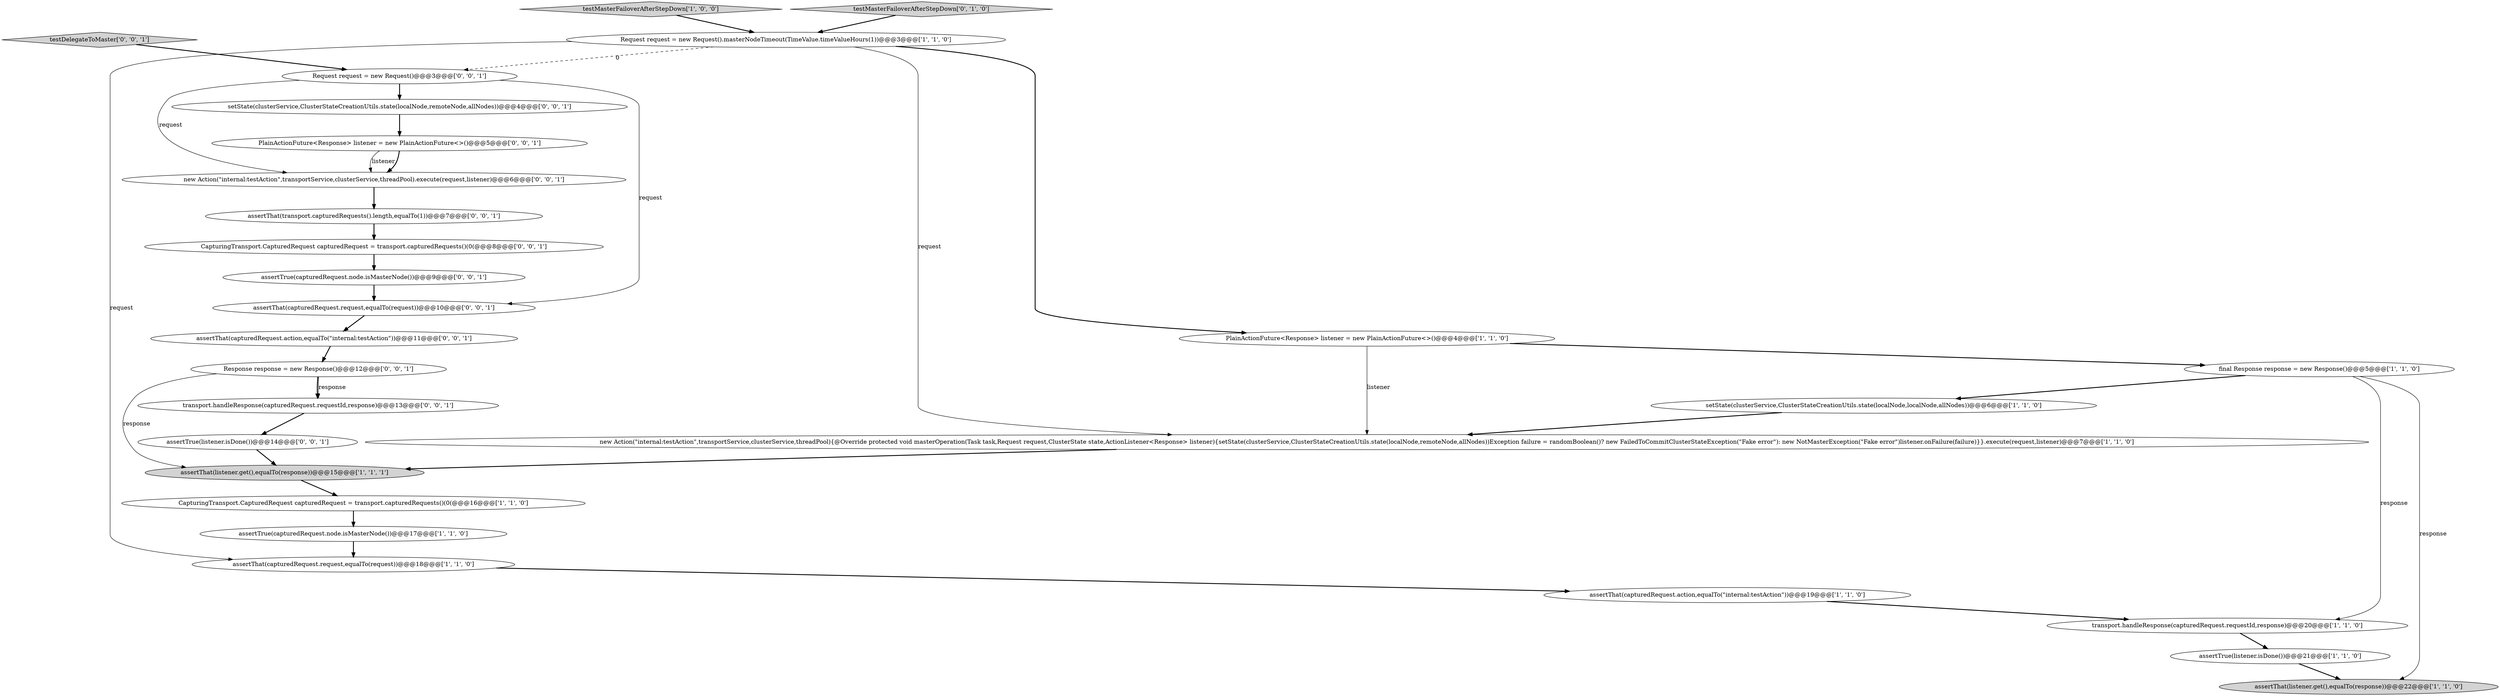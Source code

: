 digraph {
7 [style = filled, label = "CapturingTransport.CapturedRequest capturedRequest = transport.capturedRequests()(0(@@@16@@@['1', '1', '0']", fillcolor = white, shape = ellipse image = "AAA0AAABBB1BBB"];
18 [style = filled, label = "Request request = new Request()@@@3@@@['0', '0', '1']", fillcolor = white, shape = ellipse image = "AAA0AAABBB3BBB"];
25 [style = filled, label = "assertTrue(listener.isDone())@@@14@@@['0', '0', '1']", fillcolor = white, shape = ellipse image = "AAA0AAABBB3BBB"];
22 [style = filled, label = "assertThat(capturedRequest.request,equalTo(request))@@@10@@@['0', '0', '1']", fillcolor = white, shape = ellipse image = "AAA0AAABBB3BBB"];
20 [style = filled, label = "CapturingTransport.CapturedRequest capturedRequest = transport.capturedRequests()(0(@@@8@@@['0', '0', '1']", fillcolor = white, shape = ellipse image = "AAA0AAABBB3BBB"];
2 [style = filled, label = "testMasterFailoverAfterStepDown['1', '0', '0']", fillcolor = lightgray, shape = diamond image = "AAA0AAABBB1BBB"];
5 [style = filled, label = "transport.handleResponse(capturedRequest.requestId,response)@@@20@@@['1', '1', '0']", fillcolor = white, shape = ellipse image = "AAA0AAABBB1BBB"];
17 [style = filled, label = "PlainActionFuture<Response> listener = new PlainActionFuture<>()@@@5@@@['0', '0', '1']", fillcolor = white, shape = ellipse image = "AAA0AAABBB3BBB"];
11 [style = filled, label = "assertTrue(capturedRequest.node.isMasterNode())@@@17@@@['1', '1', '0']", fillcolor = white, shape = ellipse image = "AAA0AAABBB1BBB"];
12 [style = filled, label = "assertThat(listener.get(),equalTo(response))@@@15@@@['1', '1', '1']", fillcolor = lightgray, shape = ellipse image = "AAA0AAABBB1BBB"];
6 [style = filled, label = "final Response response = new Response()@@@5@@@['1', '1', '0']", fillcolor = white, shape = ellipse image = "AAA0AAABBB1BBB"];
24 [style = filled, label = "transport.handleResponse(capturedRequest.requestId,response)@@@13@@@['0', '0', '1']", fillcolor = white, shape = ellipse image = "AAA0AAABBB3BBB"];
21 [style = filled, label = "Response response = new Response()@@@12@@@['0', '0', '1']", fillcolor = white, shape = ellipse image = "AAA0AAABBB3BBB"];
14 [style = filled, label = "testMasterFailoverAfterStepDown['0', '1', '0']", fillcolor = lightgray, shape = diamond image = "AAA0AAABBB2BBB"];
4 [style = filled, label = "Request request = new Request().masterNodeTimeout(TimeValue.timeValueHours(1))@@@3@@@['1', '1', '0']", fillcolor = white, shape = ellipse image = "AAA0AAABBB1BBB"];
26 [style = filled, label = "setState(clusterService,ClusterStateCreationUtils.state(localNode,remoteNode,allNodes))@@@4@@@['0', '0', '1']", fillcolor = white, shape = ellipse image = "AAA0AAABBB3BBB"];
16 [style = filled, label = "new Action(\"internal:testAction\",transportService,clusterService,threadPool).execute(request,listener)@@@6@@@['0', '0', '1']", fillcolor = white, shape = ellipse image = "AAA0AAABBB3BBB"];
10 [style = filled, label = "assertThat(listener.get(),equalTo(response))@@@22@@@['1', '1', '0']", fillcolor = lightgray, shape = ellipse image = "AAA0AAABBB1BBB"];
13 [style = filled, label = "assertTrue(listener.isDone())@@@21@@@['1', '1', '0']", fillcolor = white, shape = ellipse image = "AAA0AAABBB1BBB"];
19 [style = filled, label = "assertThat(transport.capturedRequests().length,equalTo(1))@@@7@@@['0', '0', '1']", fillcolor = white, shape = ellipse image = "AAA0AAABBB3BBB"];
3 [style = filled, label = "new Action(\"internal:testAction\",transportService,clusterService,threadPool){@Override protected void masterOperation(Task task,Request request,ClusterState state,ActionListener<Response> listener){setState(clusterService,ClusterStateCreationUtils.state(localNode,remoteNode,allNodes))Exception failure = randomBoolean()? new FailedToCommitClusterStateException(\"Fake error\"): new NotMasterException(\"Fake error\")listener.onFailure(failure)}}.execute(request,listener)@@@7@@@['1', '1', '0']", fillcolor = white, shape = ellipse image = "AAA0AAABBB1BBB"];
1 [style = filled, label = "assertThat(capturedRequest.request,equalTo(request))@@@18@@@['1', '1', '0']", fillcolor = white, shape = ellipse image = "AAA0AAABBB1BBB"];
15 [style = filled, label = "assertThat(capturedRequest.action,equalTo(\"internal:testAction\"))@@@11@@@['0', '0', '1']", fillcolor = white, shape = ellipse image = "AAA0AAABBB3BBB"];
9 [style = filled, label = "setState(clusterService,ClusterStateCreationUtils.state(localNode,localNode,allNodes))@@@6@@@['1', '1', '0']", fillcolor = white, shape = ellipse image = "AAA0AAABBB1BBB"];
27 [style = filled, label = "testDelegateToMaster['0', '0', '1']", fillcolor = lightgray, shape = diamond image = "AAA0AAABBB3BBB"];
23 [style = filled, label = "assertTrue(capturedRequest.node.isMasterNode())@@@9@@@['0', '0', '1']", fillcolor = white, shape = ellipse image = "AAA0AAABBB3BBB"];
8 [style = filled, label = "assertThat(capturedRequest.action,equalTo(\"internal:testAction\"))@@@19@@@['1', '1', '0']", fillcolor = white, shape = ellipse image = "AAA0AAABBB1BBB"];
0 [style = filled, label = "PlainActionFuture<Response> listener = new PlainActionFuture<>()@@@4@@@['1', '1', '0']", fillcolor = white, shape = ellipse image = "AAA0AAABBB1BBB"];
0->6 [style = bold, label=""];
4->1 [style = solid, label="request"];
0->3 [style = solid, label="listener"];
23->22 [style = bold, label=""];
12->7 [style = bold, label=""];
20->23 [style = bold, label=""];
26->17 [style = bold, label=""];
2->4 [style = bold, label=""];
8->5 [style = bold, label=""];
19->20 [style = bold, label=""];
16->19 [style = bold, label=""];
4->3 [style = solid, label="request"];
9->3 [style = bold, label=""];
1->8 [style = bold, label=""];
18->22 [style = solid, label="request"];
11->1 [style = bold, label=""];
15->21 [style = bold, label=""];
22->15 [style = bold, label=""];
21->24 [style = bold, label=""];
7->11 [style = bold, label=""];
18->26 [style = bold, label=""];
25->12 [style = bold, label=""];
6->10 [style = solid, label="response"];
5->13 [style = bold, label=""];
6->9 [style = bold, label=""];
17->16 [style = solid, label="listener"];
6->5 [style = solid, label="response"];
3->12 [style = bold, label=""];
21->24 [style = solid, label="response"];
27->18 [style = bold, label=""];
4->18 [style = dashed, label="0"];
24->25 [style = bold, label=""];
14->4 [style = bold, label=""];
13->10 [style = bold, label=""];
17->16 [style = bold, label=""];
18->16 [style = solid, label="request"];
21->12 [style = solid, label="response"];
4->0 [style = bold, label=""];
}
